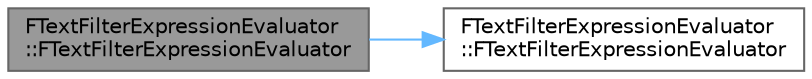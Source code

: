 digraph "FTextFilterExpressionEvaluator::FTextFilterExpressionEvaluator"
{
 // INTERACTIVE_SVG=YES
 // LATEX_PDF_SIZE
  bgcolor="transparent";
  edge [fontname=Helvetica,fontsize=10,labelfontname=Helvetica,labelfontsize=10];
  node [fontname=Helvetica,fontsize=10,shape=box,height=0.2,width=0.4];
  rankdir="LR";
  Node1 [id="Node000001",label="FTextFilterExpressionEvaluator\l::FTextFilterExpressionEvaluator",height=0.2,width=0.4,color="gray40", fillcolor="grey60", style="filled", fontcolor="black",tooltip=" "];
  Node1 -> Node2 [id="edge1_Node000001_Node000002",color="steelblue1",style="solid",tooltip=" "];
  Node2 [id="Node000002",label="FTextFilterExpressionEvaluator\l::FTextFilterExpressionEvaluator",height=0.2,width=0.4,color="grey40", fillcolor="white", style="filled",URL="$de/d79/classFTextFilterExpressionEvaluator.html#a145933a8cee3db231af57f2838585a30",tooltip="Construction and assignment."];
}
